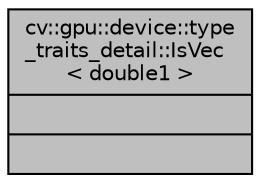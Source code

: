 digraph "cv::gpu::device::type_traits_detail::IsVec&lt; double1 &gt;"
{
 // LATEX_PDF_SIZE
  edge [fontname="Helvetica",fontsize="10",labelfontname="Helvetica",labelfontsize="10"];
  node [fontname="Helvetica",fontsize="10",shape=record];
  Node1 [label="{cv::gpu::device::type\l_traits_detail::IsVec\l\< double1 \>\n||}",height=0.2,width=0.4,color="black", fillcolor="grey75", style="filled", fontcolor="black",tooltip=" "];
}

